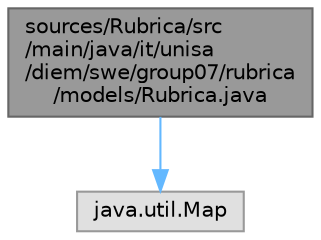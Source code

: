 digraph "sources/Rubrica/src/main/java/it/unisa/diem/swe/group07/rubrica/models/Rubrica.java"
{
 // LATEX_PDF_SIZE
  bgcolor="transparent";
  edge [fontname=Helvetica,fontsize=10,labelfontname=Helvetica,labelfontsize=10];
  node [fontname=Helvetica,fontsize=10,shape=box,height=0.2,width=0.4];
  Node1 [id="Node000001",label="sources/Rubrica/src\l/main/java/it/unisa\l/diem/swe/group07/rubrica\l/models/Rubrica.java",height=0.2,width=0.4,color="gray40", fillcolor="grey60", style="filled", fontcolor="black",tooltip="in questo file è presente l'implementazione della classe Rubrica con i suoi metodi e attributi"];
  Node1 -> Node2 [id="edge1_Node000001_Node000002",color="steelblue1",style="solid",tooltip=" "];
  Node2 [id="Node000002",label="java.util.Map",height=0.2,width=0.4,color="grey60", fillcolor="#E0E0E0", style="filled",tooltip=" "];
}

